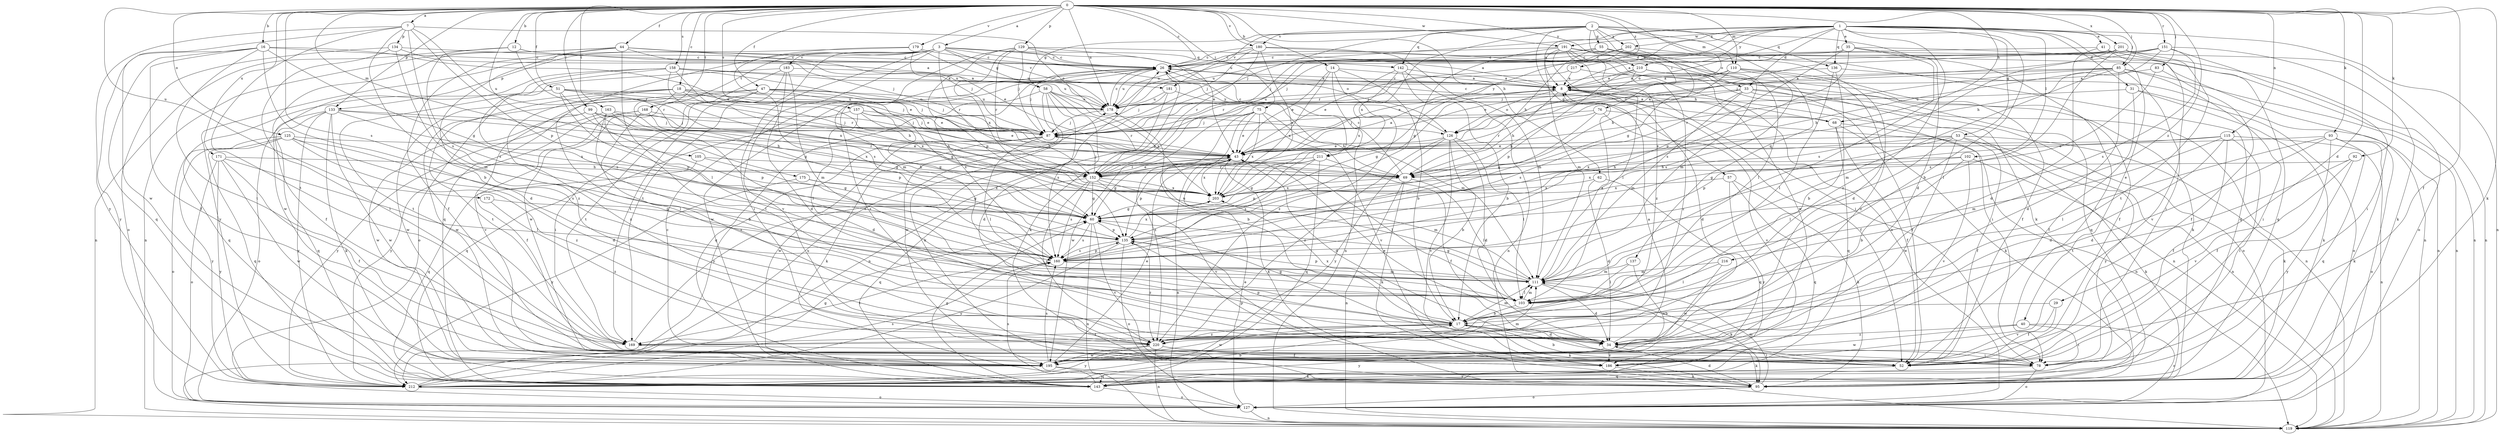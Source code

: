 strict digraph  {
0;
1;
2;
3;
7;
8;
12;
14;
16;
17;
18;
26;
29;
31;
33;
34;
35;
40;
41;
43;
44;
47;
51;
52;
53;
55;
57;
58;
60;
62;
68;
69;
75;
76;
78;
83;
85;
87;
92;
93;
95;
99;
102;
103;
105;
110;
111;
115;
119;
125;
126;
127;
129;
133;
134;
135;
136;
137;
142;
143;
151;
152;
157;
158;
160;
163;
168;
169;
171;
172;
175;
178;
179;
180;
181;
183;
186;
191;
195;
201;
202;
203;
210;
211;
212;
216;
217;
220;
0 -> 3  [label=a];
0 -> 7  [label=a];
0 -> 12  [label=b];
0 -> 14  [label=b];
0 -> 16  [label=b];
0 -> 18  [label=c];
0 -> 26  [label=c];
0 -> 29  [label=d];
0 -> 44  [label=f];
0 -> 47  [label=f];
0 -> 51  [label=f];
0 -> 52  [label=f];
0 -> 62  [label=h];
0 -> 68  [label=h];
0 -> 75  [label=i];
0 -> 83  [label=j];
0 -> 85  [label=j];
0 -> 92  [label=k];
0 -> 93  [label=k];
0 -> 95  [label=k];
0 -> 99  [label=l];
0 -> 105  [label=m];
0 -> 110  [label=m];
0 -> 115  [label=n];
0 -> 125  [label=o];
0 -> 126  [label=o];
0 -> 129  [label=p];
0 -> 133  [label=p];
0 -> 151  [label=r];
0 -> 157  [label=s];
0 -> 158  [label=s];
0 -> 160  [label=s];
0 -> 163  [label=t];
0 -> 168  [label=t];
0 -> 171  [label=u];
0 -> 172  [label=u];
0 -> 175  [label=u];
0 -> 178  [label=u];
0 -> 179  [label=v];
0 -> 180  [label=v];
0 -> 191  [label=w];
0 -> 201  [label=x];
0 -> 210  [label=y];
0 -> 216  [label=z];
0 -> 217  [label=z];
1 -> 8  [label=a];
1 -> 17  [label=b];
1 -> 31  [label=d];
1 -> 33  [label=d];
1 -> 35  [label=e];
1 -> 40  [label=e];
1 -> 41  [label=e];
1 -> 53  [label=g];
1 -> 85  [label=j];
1 -> 102  [label=l];
1 -> 119  [label=n];
1 -> 126  [label=o];
1 -> 136  [label=q];
1 -> 152  [label=r];
1 -> 178  [label=u];
1 -> 191  [label=w];
1 -> 202  [label=x];
1 -> 210  [label=y];
1 -> 211  [label=y];
1 -> 220  [label=z];
2 -> 33  [label=d];
2 -> 34  [label=d];
2 -> 55  [label=g];
2 -> 57  [label=g];
2 -> 58  [label=g];
2 -> 76  [label=i];
2 -> 87  [label=j];
2 -> 110  [label=m];
2 -> 136  [label=q];
2 -> 137  [label=q];
2 -> 142  [label=q];
2 -> 180  [label=v];
2 -> 181  [label=v];
2 -> 202  [label=x];
2 -> 203  [label=x];
3 -> 26  [label=c];
3 -> 58  [label=g];
3 -> 78  [label=i];
3 -> 126  [label=o];
3 -> 133  [label=p];
3 -> 142  [label=q];
3 -> 143  [label=q];
3 -> 152  [label=r];
3 -> 168  [label=t];
3 -> 169  [label=t];
3 -> 181  [label=v];
3 -> 183  [label=v];
3 -> 186  [label=v];
3 -> 211  [label=y];
7 -> 17  [label=b];
7 -> 126  [label=o];
7 -> 134  [label=p];
7 -> 135  [label=p];
7 -> 152  [label=r];
7 -> 160  [label=s];
7 -> 169  [label=t];
7 -> 195  [label=w];
7 -> 212  [label=y];
8 -> 26  [label=c];
8 -> 34  [label=d];
8 -> 52  [label=f];
8 -> 60  [label=g];
8 -> 68  [label=h];
8 -> 69  [label=h];
8 -> 119  [label=n];
8 -> 126  [label=o];
8 -> 178  [label=u];
12 -> 26  [label=c];
12 -> 87  [label=j];
12 -> 119  [label=n];
12 -> 152  [label=r];
12 -> 160  [label=s];
14 -> 8  [label=a];
14 -> 17  [label=b];
14 -> 43  [label=e];
14 -> 119  [label=n];
14 -> 203  [label=x];
14 -> 220  [label=z];
16 -> 26  [label=c];
16 -> 34  [label=d];
16 -> 43  [label=e];
16 -> 52  [label=f];
16 -> 60  [label=g];
16 -> 143  [label=q];
16 -> 169  [label=t];
16 -> 212  [label=y];
17 -> 34  [label=d];
17 -> 52  [label=f];
17 -> 60  [label=g];
17 -> 95  [label=k];
17 -> 111  [label=m];
17 -> 169  [label=t];
17 -> 195  [label=w];
17 -> 203  [label=x];
17 -> 220  [label=z];
18 -> 43  [label=e];
18 -> 87  [label=j];
18 -> 103  [label=l];
18 -> 169  [label=t];
18 -> 178  [label=u];
18 -> 195  [label=w];
18 -> 203  [label=x];
18 -> 220  [label=z];
26 -> 8  [label=a];
26 -> 87  [label=j];
26 -> 95  [label=k];
26 -> 160  [label=s];
26 -> 178  [label=u];
26 -> 195  [label=w];
26 -> 220  [label=z];
29 -> 17  [label=b];
29 -> 52  [label=f];
29 -> 186  [label=v];
31 -> 52  [label=f];
31 -> 95  [label=k];
31 -> 127  [label=o];
31 -> 178  [label=u];
33 -> 52  [label=f];
33 -> 111  [label=m];
33 -> 119  [label=n];
33 -> 127  [label=o];
33 -> 152  [label=r];
33 -> 160  [label=s];
33 -> 178  [label=u];
34 -> 8  [label=a];
34 -> 43  [label=e];
34 -> 95  [label=k];
34 -> 135  [label=p];
34 -> 186  [label=v];
34 -> 212  [label=y];
35 -> 26  [label=c];
35 -> 78  [label=i];
35 -> 111  [label=m];
35 -> 119  [label=n];
35 -> 135  [label=p];
35 -> 160  [label=s];
40 -> 78  [label=i];
40 -> 127  [label=o];
40 -> 195  [label=w];
40 -> 220  [label=z];
41 -> 26  [label=c];
41 -> 34  [label=d];
41 -> 78  [label=i];
41 -> 143  [label=q];
43 -> 8  [label=a];
43 -> 34  [label=d];
43 -> 60  [label=g];
43 -> 95  [label=k];
43 -> 103  [label=l];
43 -> 119  [label=n];
43 -> 135  [label=p];
43 -> 152  [label=r];
43 -> 203  [label=x];
44 -> 26  [label=c];
44 -> 52  [label=f];
44 -> 87  [label=j];
44 -> 103  [label=l];
44 -> 119  [label=n];
44 -> 178  [label=u];
44 -> 195  [label=w];
44 -> 220  [label=z];
47 -> 43  [label=e];
47 -> 60  [label=g];
47 -> 78  [label=i];
47 -> 87  [label=j];
47 -> 169  [label=t];
47 -> 178  [label=u];
47 -> 186  [label=v];
47 -> 195  [label=w];
51 -> 60  [label=g];
51 -> 69  [label=h];
51 -> 87  [label=j];
51 -> 135  [label=p];
51 -> 143  [label=q];
51 -> 178  [label=u];
52 -> 17  [label=b];
52 -> 212  [label=y];
53 -> 43  [label=e];
53 -> 52  [label=f];
53 -> 60  [label=g];
53 -> 95  [label=k];
53 -> 103  [label=l];
53 -> 195  [label=w];
53 -> 203  [label=x];
53 -> 212  [label=y];
55 -> 26  [label=c];
55 -> 69  [label=h];
55 -> 103  [label=l];
55 -> 111  [label=m];
55 -> 143  [label=q];
55 -> 178  [label=u];
57 -> 95  [label=k];
57 -> 143  [label=q];
57 -> 203  [label=x];
57 -> 212  [label=y];
58 -> 34  [label=d];
58 -> 95  [label=k];
58 -> 143  [label=q];
58 -> 152  [label=r];
58 -> 160  [label=s];
58 -> 178  [label=u];
58 -> 195  [label=w];
58 -> 203  [label=x];
60 -> 119  [label=n];
60 -> 135  [label=p];
60 -> 160  [label=s];
60 -> 186  [label=v];
62 -> 34  [label=d];
62 -> 143  [label=q];
62 -> 203  [label=x];
68 -> 8  [label=a];
68 -> 26  [label=c];
68 -> 52  [label=f];
68 -> 95  [label=k];
68 -> 119  [label=n];
68 -> 143  [label=q];
69 -> 26  [label=c];
69 -> 95  [label=k];
69 -> 103  [label=l];
69 -> 119  [label=n];
69 -> 203  [label=x];
75 -> 17  [label=b];
75 -> 43  [label=e];
75 -> 69  [label=h];
75 -> 87  [label=j];
75 -> 186  [label=v];
75 -> 195  [label=w];
75 -> 203  [label=x];
75 -> 220  [label=z];
76 -> 60  [label=g];
76 -> 69  [label=h];
76 -> 87  [label=j];
76 -> 119  [label=n];
76 -> 186  [label=v];
78 -> 127  [label=o];
78 -> 135  [label=p];
78 -> 143  [label=q];
83 -> 8  [label=a];
83 -> 52  [label=f];
83 -> 160  [label=s];
85 -> 8  [label=a];
85 -> 34  [label=d];
85 -> 69  [label=h];
85 -> 78  [label=i];
85 -> 87  [label=j];
85 -> 111  [label=m];
85 -> 119  [label=n];
85 -> 152  [label=r];
85 -> 186  [label=v];
87 -> 43  [label=e];
87 -> 95  [label=k];
87 -> 103  [label=l];
87 -> 195  [label=w];
87 -> 212  [label=y];
92 -> 69  [label=h];
92 -> 169  [label=t];
92 -> 186  [label=v];
92 -> 212  [label=y];
93 -> 34  [label=d];
93 -> 43  [label=e];
93 -> 52  [label=f];
93 -> 95  [label=k];
93 -> 103  [label=l];
93 -> 127  [label=o];
93 -> 143  [label=q];
95 -> 34  [label=d];
95 -> 111  [label=m];
95 -> 127  [label=o];
99 -> 69  [label=h];
99 -> 87  [label=j];
99 -> 103  [label=l];
99 -> 135  [label=p];
99 -> 195  [label=w];
99 -> 203  [label=x];
102 -> 17  [label=b];
102 -> 69  [label=h];
102 -> 95  [label=k];
102 -> 186  [label=v];
102 -> 203  [label=x];
103 -> 17  [label=b];
103 -> 111  [label=m];
105 -> 60  [label=g];
105 -> 69  [label=h];
105 -> 143  [label=q];
110 -> 8  [label=a];
110 -> 43  [label=e];
110 -> 52  [label=f];
110 -> 69  [label=h];
110 -> 160  [label=s];
110 -> 220  [label=z];
111 -> 8  [label=a];
111 -> 34  [label=d];
111 -> 60  [label=g];
111 -> 95  [label=k];
111 -> 103  [label=l];
111 -> 135  [label=p];
111 -> 178  [label=u];
115 -> 34  [label=d];
115 -> 43  [label=e];
115 -> 52  [label=f];
115 -> 78  [label=i];
115 -> 111  [label=m];
115 -> 119  [label=n];
115 -> 135  [label=p];
125 -> 34  [label=d];
125 -> 43  [label=e];
125 -> 127  [label=o];
125 -> 143  [label=q];
125 -> 160  [label=s];
125 -> 212  [label=y];
125 -> 220  [label=z];
126 -> 17  [label=b];
126 -> 26  [label=c];
126 -> 34  [label=d];
126 -> 43  [label=e];
126 -> 103  [label=l];
126 -> 186  [label=v];
126 -> 212  [label=y];
126 -> 220  [label=z];
127 -> 43  [label=e];
127 -> 119  [label=n];
129 -> 8  [label=a];
129 -> 26  [label=c];
129 -> 43  [label=e];
129 -> 87  [label=j];
129 -> 111  [label=m];
129 -> 135  [label=p];
129 -> 152  [label=r];
129 -> 203  [label=x];
133 -> 69  [label=h];
133 -> 87  [label=j];
133 -> 95  [label=k];
133 -> 127  [label=o];
133 -> 143  [label=q];
133 -> 195  [label=w];
133 -> 203  [label=x];
133 -> 212  [label=y];
134 -> 8  [label=a];
134 -> 26  [label=c];
134 -> 78  [label=i];
134 -> 111  [label=m];
134 -> 127  [label=o];
135 -> 127  [label=o];
135 -> 160  [label=s];
135 -> 203  [label=x];
135 -> 212  [label=y];
135 -> 220  [label=z];
136 -> 8  [label=a];
136 -> 17  [label=b];
136 -> 103  [label=l];
136 -> 119  [label=n];
137 -> 103  [label=l];
137 -> 111  [label=m];
137 -> 195  [label=w];
142 -> 8  [label=a];
142 -> 17  [label=b];
142 -> 43  [label=e];
142 -> 119  [label=n];
142 -> 203  [label=x];
143 -> 26  [label=c];
143 -> 60  [label=g];
143 -> 127  [label=o];
143 -> 160  [label=s];
151 -> 8  [label=a];
151 -> 26  [label=c];
151 -> 69  [label=h];
151 -> 78  [label=i];
151 -> 87  [label=j];
151 -> 95  [label=k];
151 -> 160  [label=s];
152 -> 43  [label=e];
152 -> 60  [label=g];
152 -> 87  [label=j];
152 -> 111  [label=m];
152 -> 143  [label=q];
152 -> 160  [label=s];
152 -> 186  [label=v];
152 -> 203  [label=x];
152 -> 220  [label=z];
157 -> 34  [label=d];
157 -> 43  [label=e];
157 -> 60  [label=g];
157 -> 69  [label=h];
157 -> 87  [label=j];
157 -> 143  [label=q];
158 -> 8  [label=a];
158 -> 43  [label=e];
158 -> 52  [label=f];
158 -> 152  [label=r];
158 -> 160  [label=s];
158 -> 169  [label=t];
158 -> 178  [label=u];
158 -> 203  [label=x];
160 -> 111  [label=m];
160 -> 135  [label=p];
160 -> 169  [label=t];
163 -> 17  [label=b];
163 -> 60  [label=g];
163 -> 87  [label=j];
163 -> 103  [label=l];
163 -> 152  [label=r];
163 -> 212  [label=y];
168 -> 52  [label=f];
168 -> 87  [label=j];
168 -> 135  [label=p];
168 -> 212  [label=y];
168 -> 220  [label=z];
169 -> 26  [label=c];
169 -> 78  [label=i];
171 -> 52  [label=f];
171 -> 69  [label=h];
171 -> 103  [label=l];
171 -> 127  [label=o];
171 -> 195  [label=w];
171 -> 212  [label=y];
172 -> 60  [label=g];
172 -> 220  [label=z];
175 -> 60  [label=g];
175 -> 203  [label=x];
175 -> 212  [label=y];
178 -> 26  [label=c];
178 -> 87  [label=j];
179 -> 26  [label=c];
179 -> 43  [label=e];
179 -> 160  [label=s];
179 -> 178  [label=u];
179 -> 212  [label=y];
180 -> 26  [label=c];
180 -> 78  [label=i];
180 -> 87  [label=j];
180 -> 111  [label=m];
180 -> 152  [label=r];
180 -> 178  [label=u];
180 -> 203  [label=x];
181 -> 87  [label=j];
181 -> 111  [label=m];
181 -> 119  [label=n];
181 -> 178  [label=u];
183 -> 8  [label=a];
183 -> 34  [label=d];
183 -> 111  [label=m];
183 -> 127  [label=o];
183 -> 169  [label=t];
183 -> 195  [label=w];
186 -> 95  [label=k];
191 -> 26  [label=c];
191 -> 60  [label=g];
191 -> 95  [label=k];
191 -> 103  [label=l];
191 -> 111  [label=m];
191 -> 119  [label=n];
191 -> 127  [label=o];
191 -> 195  [label=w];
191 -> 220  [label=z];
195 -> 43  [label=e];
195 -> 95  [label=k];
195 -> 111  [label=m];
195 -> 143  [label=q];
195 -> 160  [label=s];
201 -> 26  [label=c];
201 -> 43  [label=e];
201 -> 87  [label=j];
201 -> 103  [label=l];
201 -> 119  [label=n];
201 -> 127  [label=o];
201 -> 160  [label=s];
201 -> 169  [label=t];
202 -> 26  [label=c];
202 -> 34  [label=d];
202 -> 60  [label=g];
202 -> 87  [label=j];
202 -> 152  [label=r];
203 -> 60  [label=g];
210 -> 8  [label=a];
210 -> 43  [label=e];
210 -> 78  [label=i];
210 -> 95  [label=k];
210 -> 135  [label=p];
210 -> 143  [label=q];
210 -> 220  [label=z];
211 -> 52  [label=f];
211 -> 60  [label=g];
211 -> 135  [label=p];
211 -> 143  [label=q];
211 -> 152  [label=r];
211 -> 160  [label=s];
212 -> 17  [label=b];
212 -> 60  [label=g];
212 -> 127  [label=o];
212 -> 160  [label=s];
212 -> 178  [label=u];
216 -> 103  [label=l];
216 -> 111  [label=m];
216 -> 195  [label=w];
217 -> 8  [label=a];
217 -> 52  [label=f];
217 -> 87  [label=j];
220 -> 52  [label=f];
220 -> 78  [label=i];
220 -> 119  [label=n];
220 -> 195  [label=w];
220 -> 212  [label=y];
}
